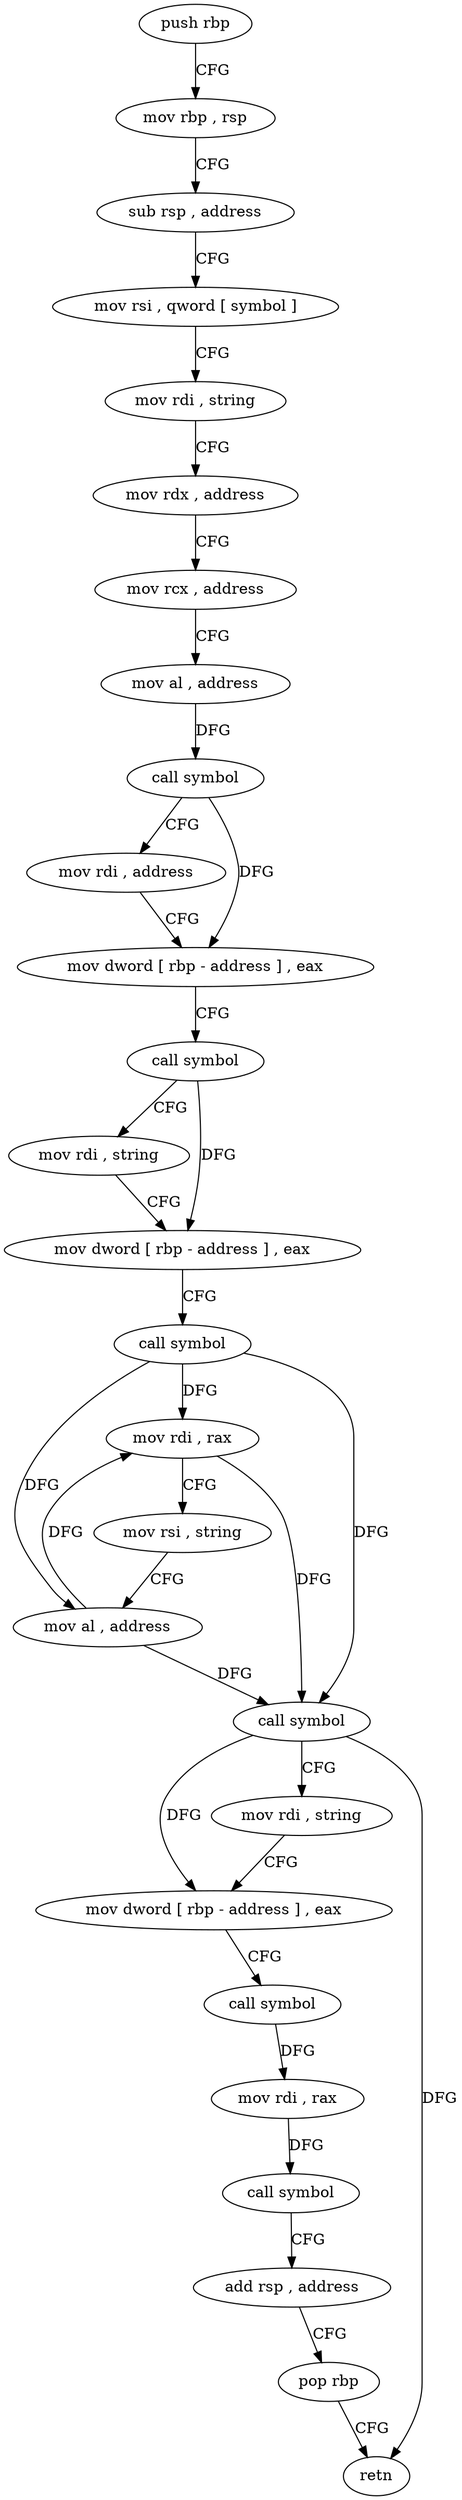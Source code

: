 digraph "func" {
"4213936" [label = "push rbp" ]
"4213937" [label = "mov rbp , rsp" ]
"4213940" [label = "sub rsp , address" ]
"4213944" [label = "mov rsi , qword [ symbol ]" ]
"4213952" [label = "mov rdi , string" ]
"4213962" [label = "mov rdx , address" ]
"4213972" [label = "mov rcx , address" ]
"4213982" [label = "mov al , address" ]
"4213984" [label = "call symbol" ]
"4213989" [label = "mov rdi , address" ]
"4213999" [label = "mov dword [ rbp - address ] , eax" ]
"4214002" [label = "call symbol" ]
"4214007" [label = "mov rdi , string" ]
"4214017" [label = "mov dword [ rbp - address ] , eax" ]
"4214020" [label = "call symbol" ]
"4214025" [label = "mov rdi , rax" ]
"4214028" [label = "mov rsi , string" ]
"4214038" [label = "mov al , address" ]
"4214040" [label = "call symbol" ]
"4214045" [label = "mov rdi , string" ]
"4214055" [label = "mov dword [ rbp - address ] , eax" ]
"4214058" [label = "call symbol" ]
"4214063" [label = "mov rdi , rax" ]
"4214066" [label = "call symbol" ]
"4214071" [label = "add rsp , address" ]
"4214075" [label = "pop rbp" ]
"4214076" [label = "retn" ]
"4213936" -> "4213937" [ label = "CFG" ]
"4213937" -> "4213940" [ label = "CFG" ]
"4213940" -> "4213944" [ label = "CFG" ]
"4213944" -> "4213952" [ label = "CFG" ]
"4213952" -> "4213962" [ label = "CFG" ]
"4213962" -> "4213972" [ label = "CFG" ]
"4213972" -> "4213982" [ label = "CFG" ]
"4213982" -> "4213984" [ label = "DFG" ]
"4213984" -> "4213989" [ label = "CFG" ]
"4213984" -> "4213999" [ label = "DFG" ]
"4213989" -> "4213999" [ label = "CFG" ]
"4213999" -> "4214002" [ label = "CFG" ]
"4214002" -> "4214007" [ label = "CFG" ]
"4214002" -> "4214017" [ label = "DFG" ]
"4214007" -> "4214017" [ label = "CFG" ]
"4214017" -> "4214020" [ label = "CFG" ]
"4214020" -> "4214025" [ label = "DFG" ]
"4214020" -> "4214038" [ label = "DFG" ]
"4214020" -> "4214040" [ label = "DFG" ]
"4214025" -> "4214028" [ label = "CFG" ]
"4214025" -> "4214040" [ label = "DFG" ]
"4214028" -> "4214038" [ label = "CFG" ]
"4214038" -> "4214040" [ label = "DFG" ]
"4214038" -> "4214025" [ label = "DFG" ]
"4214040" -> "4214045" [ label = "CFG" ]
"4214040" -> "4214055" [ label = "DFG" ]
"4214040" -> "4214076" [ label = "DFG" ]
"4214045" -> "4214055" [ label = "CFG" ]
"4214055" -> "4214058" [ label = "CFG" ]
"4214058" -> "4214063" [ label = "DFG" ]
"4214063" -> "4214066" [ label = "DFG" ]
"4214066" -> "4214071" [ label = "CFG" ]
"4214071" -> "4214075" [ label = "CFG" ]
"4214075" -> "4214076" [ label = "CFG" ]
}
